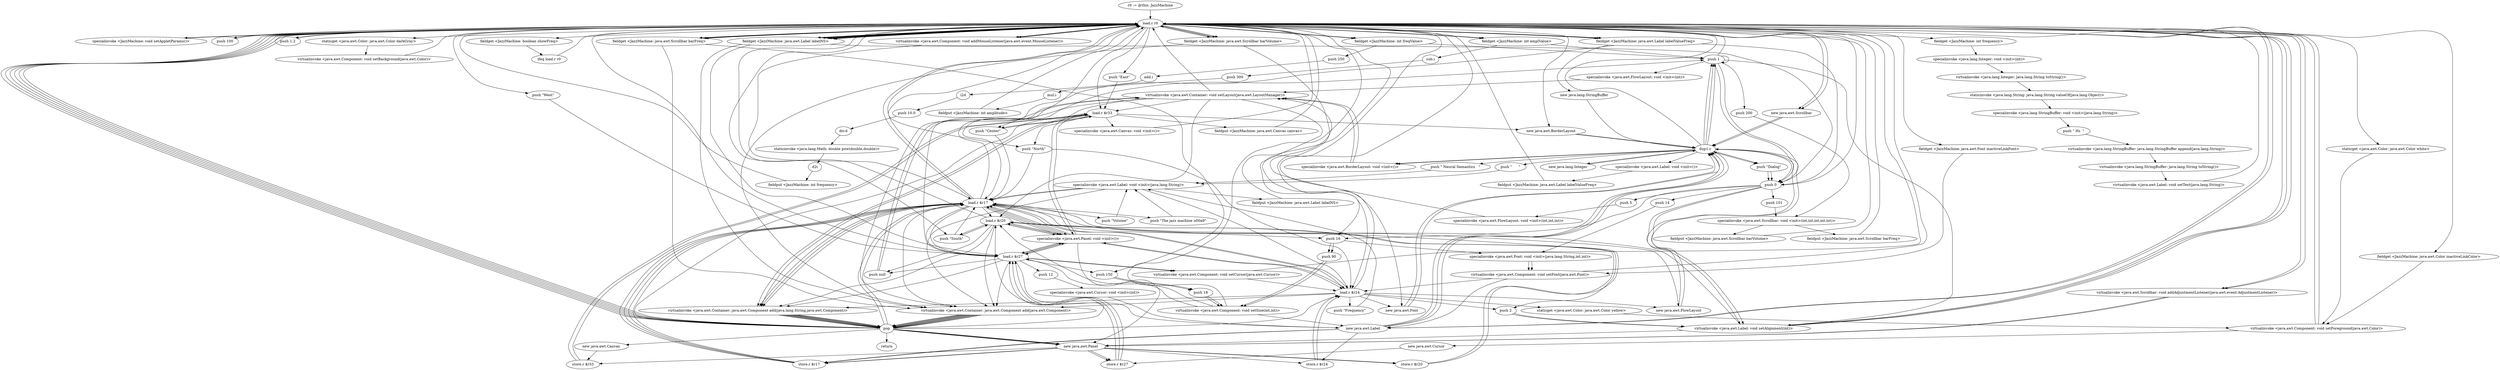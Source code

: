 digraph "" {
    "r0 := @this: JazzMachine"
    "load.r r0"
    "r0 := @this: JazzMachine"->"load.r r0";
    "specialinvoke <JazzMachine: void setAppletParams()>"
    "load.r r0"->"specialinvoke <JazzMachine: void setAppletParams()>";
    "specialinvoke <JazzMachine: void setAppletParams()>"->"load.r r0";
    "push 100"
    "load.r r0"->"push 100";
    "push 100"->"load.r r0";
    "fieldget <JazzMachine: int amplValue>"
    "load.r r0"->"fieldget <JazzMachine: int amplValue>";
    "sub.i"
    "fieldget <JazzMachine: int amplValue>"->"sub.i";
    "push 300"
    "sub.i"->"push 300";
    "mul.i"
    "push 300"->"mul.i";
    "fieldput <JazzMachine: int amplitude>"
    "mul.i"->"fieldput <JazzMachine: int amplitude>";
    "fieldput <JazzMachine: int amplitude>"->"load.r r0";
    "push 1.2"
    "load.r r0"->"push 1.2";
    "push 1.2"->"load.r r0";
    "fieldget <JazzMachine: int freqValue>"
    "load.r r0"->"fieldget <JazzMachine: int freqValue>";
    "push 250"
    "fieldget <JazzMachine: int freqValue>"->"push 250";
    "add.i"
    "push 250"->"add.i";
    "i2d"
    "add.i"->"i2d";
    "push 10.0"
    "i2d"->"push 10.0";
    "div.d"
    "push 10.0"->"div.d";
    "staticinvoke <java.lang.Math: double pow(double,double)>"
    "div.d"->"staticinvoke <java.lang.Math: double pow(double,double)>";
    "d2i"
    "staticinvoke <java.lang.Math: double pow(double,double)>"->"d2i";
    "fieldput <JazzMachine: int frequency>"
    "d2i"->"fieldput <JazzMachine: int frequency>";
    "fieldput <JazzMachine: int frequency>"->"load.r r0";
    "new java.awt.BorderLayout"
    "load.r r0"->"new java.awt.BorderLayout";
    "dup1.r"
    "new java.awt.BorderLayout"->"dup1.r";
    "specialinvoke <java.awt.BorderLayout: void <init>()>"
    "dup1.r"->"specialinvoke <java.awt.BorderLayout: void <init>()>";
    "virtualinvoke <java.awt.Container: void setLayout(java.awt.LayoutManager)>"
    "specialinvoke <java.awt.BorderLayout: void <init>()>"->"virtualinvoke <java.awt.Container: void setLayout(java.awt.LayoutManager)>";
    "virtualinvoke <java.awt.Container: void setLayout(java.awt.LayoutManager)>"->"load.r r0";
    "staticget <java.awt.Color: java.awt.Color darkGray>"
    "load.r r0"->"staticget <java.awt.Color: java.awt.Color darkGray>";
    "virtualinvoke <java.awt.Component: void setBackground(java.awt.Color)>"
    "staticget <java.awt.Color: java.awt.Color darkGray>"->"virtualinvoke <java.awt.Component: void setBackground(java.awt.Color)>";
    "virtualinvoke <java.awt.Component: void setBackground(java.awt.Color)>"->"load.r r0";
    "staticget <java.awt.Color: java.awt.Color white>"
    "load.r r0"->"staticget <java.awt.Color: java.awt.Color white>";
    "virtualinvoke <java.awt.Component: void setForeground(java.awt.Color)>"
    "staticget <java.awt.Color: java.awt.Color white>"->"virtualinvoke <java.awt.Component: void setForeground(java.awt.Color)>";
    "virtualinvoke <java.awt.Component: void setForeground(java.awt.Color)>"->"load.r r0";
    "new java.awt.Font"
    "load.r r0"->"new java.awt.Font";
    "new java.awt.Font"->"dup1.r";
    "push \"Dialog\""
    "dup1.r"->"push \"Dialog\"";
    "push 0"
    "push \"Dialog\""->"push 0";
    "push 14"
    "push 0"->"push 14";
    "specialinvoke <java.awt.Font: void <init>(java.lang.String,int,int)>"
    "push 14"->"specialinvoke <java.awt.Font: void <init>(java.lang.String,int,int)>";
    "virtualinvoke <java.awt.Component: void setFont(java.awt.Font)>"
    "specialinvoke <java.awt.Font: void <init>(java.lang.String,int,int)>"->"virtualinvoke <java.awt.Component: void setFont(java.awt.Font)>";
    "new java.awt.Label"
    "virtualinvoke <java.awt.Component: void setFont(java.awt.Font)>"->"new java.awt.Label";
    "store.r $r17"
    "new java.awt.Label"->"store.r $r17";
    "load.r $r17"
    "store.r $r17"->"load.r $r17";
    "push \"Volume\""
    "load.r $r17"->"push \"Volume\"";
    "specialinvoke <java.awt.Label: void <init>(java.lang.String)>"
    "push \"Volume\""->"specialinvoke <java.awt.Label: void <init>(java.lang.String)>";
    "specialinvoke <java.awt.Label: void <init>(java.lang.String)>"->"load.r $r17";
    "push 1"
    "load.r $r17"->"push 1";
    "virtualinvoke <java.awt.Label: void setAlignment(int)>"
    "push 1"->"virtualinvoke <java.awt.Label: void setAlignment(int)>";
    "virtualinvoke <java.awt.Label: void setAlignment(int)>"->"load.r r0";
    "new java.awt.Scrollbar"
    "load.r r0"->"new java.awt.Scrollbar";
    "new java.awt.Scrollbar"->"dup1.r";
    "dup1.r"->"push 1";
    "push 1"->"load.r r0";
    "load.r r0"->"fieldget <JazzMachine: int amplValue>";
    "fieldget <JazzMachine: int amplValue>"->"push 1";
    "push 1"->"push 0";
    "push 101"
    "push 0"->"push 101";
    "specialinvoke <java.awt.Scrollbar: void <init>(int,int,int,int,int)>"
    "push 101"->"specialinvoke <java.awt.Scrollbar: void <init>(int,int,int,int,int)>";
    "fieldput <JazzMachine: java.awt.Scrollbar barVolume>"
    "specialinvoke <java.awt.Scrollbar: void <init>(int,int,int,int,int)>"->"fieldput <JazzMachine: java.awt.Scrollbar barVolume>";
    "fieldput <JazzMachine: java.awt.Scrollbar barVolume>"->"load.r r0";
    "fieldget <JazzMachine: java.awt.Scrollbar barVolume>"
    "load.r r0"->"fieldget <JazzMachine: java.awt.Scrollbar barVolume>";
    "fieldget <JazzMachine: java.awt.Scrollbar barVolume>"->"load.r r0";
    "virtualinvoke <java.awt.Scrollbar: void addAdjustmentListener(java.awt.event.AdjustmentListener)>"
    "load.r r0"->"virtualinvoke <java.awt.Scrollbar: void addAdjustmentListener(java.awt.event.AdjustmentListener)>";
    "new java.awt.Panel"
    "virtualinvoke <java.awt.Scrollbar: void addAdjustmentListener(java.awt.event.AdjustmentListener)>"->"new java.awt.Panel";
    "store.r $r20"
    "new java.awt.Panel"->"store.r $r20";
    "load.r $r20"
    "store.r $r20"->"load.r $r20";
    "specialinvoke <java.awt.Panel: void <init>()>"
    "load.r $r20"->"specialinvoke <java.awt.Panel: void <init>()>";
    "specialinvoke <java.awt.Panel: void <init>()>"->"load.r $r20";
    "push null"
    "load.r $r20"->"push null";
    "push null"->"virtualinvoke <java.awt.Container: void setLayout(java.awt.LayoutManager)>";
    "virtualinvoke <java.awt.Container: void setLayout(java.awt.LayoutManager)>"->"load.r $r20";
    "load.r $r20"->"load.r r0";
    "load.r r0"->"fieldget <JazzMachine: java.awt.Scrollbar barVolume>";
    "virtualinvoke <java.awt.Container: java.awt.Component add(java.awt.Component)>"
    "fieldget <JazzMachine: java.awt.Scrollbar barVolume>"->"virtualinvoke <java.awt.Container: java.awt.Component add(java.awt.Component)>";
    "pop"
    "virtualinvoke <java.awt.Container: java.awt.Component add(java.awt.Component)>"->"pop";
    "pop"->"load.r r0";
    "load.r r0"->"fieldget <JazzMachine: java.awt.Scrollbar barVolume>";
    "push 16"
    "fieldget <JazzMachine: java.awt.Scrollbar barVolume>"->"push 16";
    "push 90"
    "push 16"->"push 90";
    "virtualinvoke <java.awt.Component: void setSize(int,int)>"
    "push 90"->"virtualinvoke <java.awt.Component: void setSize(int,int)>";
    "virtualinvoke <java.awt.Component: void setSize(int,int)>"->"load.r $r20";
    "load.r $r20"->"push 16";
    "push 16"->"push 90";
    "push 90"->"virtualinvoke <java.awt.Component: void setSize(int,int)>";
    "virtualinvoke <java.awt.Component: void setSize(int,int)>"->"new java.awt.Label";
    "store.r $r24"
    "new java.awt.Label"->"store.r $r24";
    "load.r $r24"
    "store.r $r24"->"load.r $r24";
    "push \"Frequency\""
    "load.r $r24"->"push \"Frequency\"";
    "push \"Frequency\""->"specialinvoke <java.awt.Label: void <init>(java.lang.String)>";
    "specialinvoke <java.awt.Label: void <init>(java.lang.String)>"->"load.r $r24";
    "push 2"
    "load.r $r24"->"push 2";
    "push 2"->"virtualinvoke <java.awt.Label: void setAlignment(int)>";
    "virtualinvoke <java.awt.Label: void setAlignment(int)>"->"load.r r0";
    "load.r r0"->"new java.awt.Scrollbar";
    "new java.awt.Scrollbar"->"dup1.r";
    "dup1.r"->"push 0";
    "push 0"->"load.r r0";
    "load.r r0"->"fieldget <JazzMachine: int freqValue>";
    "fieldget <JazzMachine: int freqValue>"->"push 1";
    "push 1"->"push 1";
    "push 200"
    "push 1"->"push 200";
    "push 200"->"specialinvoke <java.awt.Scrollbar: void <init>(int,int,int,int,int)>";
    "fieldput <JazzMachine: java.awt.Scrollbar barFreq>"
    "specialinvoke <java.awt.Scrollbar: void <init>(int,int,int,int,int)>"->"fieldput <JazzMachine: java.awt.Scrollbar barFreq>";
    "fieldput <JazzMachine: java.awt.Scrollbar barFreq>"->"load.r r0";
    "fieldget <JazzMachine: java.awt.Scrollbar barFreq>"
    "load.r r0"->"fieldget <JazzMachine: java.awt.Scrollbar barFreq>";
    "fieldget <JazzMachine: java.awt.Scrollbar barFreq>"->"load.r r0";
    "load.r r0"->"virtualinvoke <java.awt.Scrollbar: void addAdjustmentListener(java.awt.event.AdjustmentListener)>";
    "virtualinvoke <java.awt.Scrollbar: void addAdjustmentListener(java.awt.event.AdjustmentListener)>"->"new java.awt.Panel";
    "store.r $r27"
    "new java.awt.Panel"->"store.r $r27";
    "load.r $r27"
    "store.r $r27"->"load.r $r27";
    "load.r $r27"->"specialinvoke <java.awt.Panel: void <init>()>";
    "specialinvoke <java.awt.Panel: void <init>()>"->"load.r $r27";
    "load.r $r27"->"push null";
    "push null"->"virtualinvoke <java.awt.Container: void setLayout(java.awt.LayoutManager)>";
    "virtualinvoke <java.awt.Container: void setLayout(java.awt.LayoutManager)>"->"load.r $r27";
    "load.r $r27"->"load.r r0";
    "load.r r0"->"fieldget <JazzMachine: java.awt.Scrollbar barFreq>";
    "fieldget <JazzMachine: java.awt.Scrollbar barFreq>"->"virtualinvoke <java.awt.Container: java.awt.Component add(java.awt.Component)>";
    "virtualinvoke <java.awt.Container: java.awt.Component add(java.awt.Component)>"->"pop";
    "pop"->"load.r r0";
    "load.r r0"->"fieldget <JazzMachine: java.awt.Scrollbar barFreq>";
    "push 150"
    "fieldget <JazzMachine: java.awt.Scrollbar barFreq>"->"push 150";
    "push 18"
    "push 150"->"push 18";
    "push 18"->"virtualinvoke <java.awt.Component: void setSize(int,int)>";
    "virtualinvoke <java.awt.Component: void setSize(int,int)>"->"load.r $r27";
    "load.r $r27"->"push 150";
    "push 150"->"push 18";
    "push 18"->"virtualinvoke <java.awt.Component: void setSize(int,int)>";
    "virtualinvoke <java.awt.Component: void setSize(int,int)>"->"load.r r0";
    "load.r r0"->"new java.awt.Label";
    "new java.awt.Label"->"dup1.r";
    "specialinvoke <java.awt.Label: void <init>()>"
    "dup1.r"->"specialinvoke <java.awt.Label: void <init>()>";
    "fieldput <JazzMachine: java.awt.Label labelValueFreq>"
    "specialinvoke <java.awt.Label: void <init>()>"->"fieldput <JazzMachine: java.awt.Label labelValueFreq>";
    "fieldput <JazzMachine: java.awt.Label labelValueFreq>"->"load.r r0";
    "fieldget <JazzMachine: boolean showFreq>"
    "load.r r0"->"fieldget <JazzMachine: boolean showFreq>";
    "ifeq load.r r0"
    "fieldget <JazzMachine: boolean showFreq>"->"ifeq load.r r0";
    "ifeq load.r r0"->"load.r r0";
    "fieldget <JazzMachine: java.awt.Label labelValueFreq>"
    "load.r r0"->"fieldget <JazzMachine: java.awt.Label labelValueFreq>";
    "new java.lang.StringBuffer"
    "fieldget <JazzMachine: java.awt.Label labelValueFreq>"->"new java.lang.StringBuffer";
    "new java.lang.StringBuffer"->"dup1.r";
    "new java.lang.Integer"
    "dup1.r"->"new java.lang.Integer";
    "new java.lang.Integer"->"dup1.r";
    "dup1.r"->"load.r r0";
    "fieldget <JazzMachine: int frequency>"
    "load.r r0"->"fieldget <JazzMachine: int frequency>";
    "specialinvoke <java.lang.Integer: void <init>(int)>"
    "fieldget <JazzMachine: int frequency>"->"specialinvoke <java.lang.Integer: void <init>(int)>";
    "virtualinvoke <java.lang.Integer: java.lang.String toString()>"
    "specialinvoke <java.lang.Integer: void <init>(int)>"->"virtualinvoke <java.lang.Integer: java.lang.String toString()>";
    "staticinvoke <java.lang.String: java.lang.String valueOf(java.lang.Object)>"
    "virtualinvoke <java.lang.Integer: java.lang.String toString()>"->"staticinvoke <java.lang.String: java.lang.String valueOf(java.lang.Object)>";
    "specialinvoke <java.lang.StringBuffer: void <init>(java.lang.String)>"
    "staticinvoke <java.lang.String: java.lang.String valueOf(java.lang.Object)>"->"specialinvoke <java.lang.StringBuffer: void <init>(java.lang.String)>";
    "push \" Hz  \""
    "specialinvoke <java.lang.StringBuffer: void <init>(java.lang.String)>"->"push \" Hz  \"";
    "virtualinvoke <java.lang.StringBuffer: java.lang.StringBuffer append(java.lang.String)>"
    "push \" Hz  \""->"virtualinvoke <java.lang.StringBuffer: java.lang.StringBuffer append(java.lang.String)>";
    "virtualinvoke <java.lang.StringBuffer: java.lang.String toString()>"
    "virtualinvoke <java.lang.StringBuffer: java.lang.StringBuffer append(java.lang.String)>"->"virtualinvoke <java.lang.StringBuffer: java.lang.String toString()>";
    "virtualinvoke <java.awt.Label: void setText(java.lang.String)>"
    "virtualinvoke <java.lang.StringBuffer: java.lang.String toString()>"->"virtualinvoke <java.awt.Label: void setText(java.lang.String)>";
    "virtualinvoke <java.awt.Label: void setText(java.lang.String)>"->"load.r r0";
    "load.r r0"->"fieldget <JazzMachine: java.awt.Label labelValueFreq>";
    "fieldget <JazzMachine: java.awt.Label labelValueFreq>"->"push 0";
    "push 0"->"virtualinvoke <java.awt.Label: void setAlignment(int)>";
    "virtualinvoke <java.awt.Label: void setAlignment(int)>"->"new java.awt.Panel";
    "store.r $r33"
    "new java.awt.Panel"->"store.r $r33";
    "load.r $r33"
    "store.r $r33"->"load.r $r33";
    "load.r $r33"->"specialinvoke <java.awt.Panel: void <init>()>";
    "specialinvoke <java.awt.Panel: void <init>()>"->"load.r $r33";
    "load.r $r33"->"new java.awt.BorderLayout";
    "new java.awt.BorderLayout"->"dup1.r";
    "dup1.r"->"specialinvoke <java.awt.BorderLayout: void <init>()>";
    "specialinvoke <java.awt.BorderLayout: void <init>()>"->"virtualinvoke <java.awt.Container: void setLayout(java.awt.LayoutManager)>";
    "virtualinvoke <java.awt.Container: void setLayout(java.awt.LayoutManager)>"->"load.r $r33";
    "push \"North\""
    "load.r $r33"->"push \"North\"";
    "push \"North\""->"load.r $r17";
    "virtualinvoke <java.awt.Container: java.awt.Component add(java.lang.String,java.awt.Component)>"
    "load.r $r17"->"virtualinvoke <java.awt.Container: java.awt.Component add(java.lang.String,java.awt.Component)>";
    "virtualinvoke <java.awt.Container: java.awt.Component add(java.lang.String,java.awt.Component)>"->"pop";
    "pop"->"new java.awt.Panel";
    "new java.awt.Panel"->"store.r $r17";
    "store.r $r17"->"load.r $r17";
    "load.r $r17"->"specialinvoke <java.awt.Panel: void <init>()>";
    "specialinvoke <java.awt.Panel: void <init>()>"->"load.r $r17";
    "load.r $r17"->"load.r $r20";
    "load.r $r20"->"virtualinvoke <java.awt.Container: java.awt.Component add(java.awt.Component)>";
    "virtualinvoke <java.awt.Container: java.awt.Component add(java.awt.Component)>"->"pop";
    "pop"->"load.r $r33";
    "push \"Center\""
    "load.r $r33"->"push \"Center\"";
    "push \"Center\""->"load.r $r17";
    "load.r $r17"->"virtualinvoke <java.awt.Container: java.awt.Component add(java.lang.String,java.awt.Component)>";
    "virtualinvoke <java.awt.Container: java.awt.Component add(java.lang.String,java.awt.Component)>"->"pop";
    "pop"->"new java.awt.Panel";
    "new java.awt.Panel"->"store.r $r20";
    "store.r $r20"->"load.r $r20";
    "load.r $r20"->"specialinvoke <java.awt.Panel: void <init>()>";
    "specialinvoke <java.awt.Panel: void <init>()>"->"new java.awt.Panel";
    "new java.awt.Panel"->"store.r $r17";
    "store.r $r17"->"load.r $r17";
    "load.r $r17"->"specialinvoke <java.awt.Panel: void <init>()>";
    "specialinvoke <java.awt.Panel: void <init>()>"->"load.r $r17";
    "new java.awt.FlowLayout"
    "load.r $r17"->"new java.awt.FlowLayout";
    "new java.awt.FlowLayout"->"dup1.r";
    "dup1.r"->"push 1";
    "specialinvoke <java.awt.FlowLayout: void <init>(int)>"
    "push 1"->"specialinvoke <java.awt.FlowLayout: void <init>(int)>";
    "specialinvoke <java.awt.FlowLayout: void <init>(int)>"->"virtualinvoke <java.awt.Container: void setLayout(java.awt.LayoutManager)>";
    "virtualinvoke <java.awt.Container: void setLayout(java.awt.LayoutManager)>"->"load.r $r17";
    "load.r $r17"->"load.r $r24";
    "load.r $r24"->"virtualinvoke <java.awt.Container: java.awt.Component add(java.awt.Component)>";
    "virtualinvoke <java.awt.Container: java.awt.Component add(java.awt.Component)>"->"pop";
    "pop"->"load.r $r17";
    "load.r $r17"->"load.r $r27";
    "load.r $r27"->"virtualinvoke <java.awt.Container: java.awt.Component add(java.awt.Component)>";
    "virtualinvoke <java.awt.Container: java.awt.Component add(java.awt.Component)>"->"pop";
    "pop"->"load.r $r17";
    "load.r $r17"->"load.r r0";
    "load.r r0"->"fieldget <JazzMachine: java.awt.Label labelValueFreq>";
    "fieldget <JazzMachine: java.awt.Label labelValueFreq>"->"virtualinvoke <java.awt.Container: java.awt.Component add(java.awt.Component)>";
    "virtualinvoke <java.awt.Container: java.awt.Component add(java.awt.Component)>"->"pop";
    "pop"->"load.r $r20";
    "push \"South\""
    "load.r $r20"->"push \"South\"";
    "push \"South\""->"load.r $r17";
    "load.r $r17"->"virtualinvoke <java.awt.Container: java.awt.Component add(java.lang.String,java.awt.Component)>";
    "virtualinvoke <java.awt.Container: java.awt.Component add(java.lang.String,java.awt.Component)>"->"pop";
    "pop"->"new java.awt.Panel";
    "new java.awt.Panel"->"store.r $r24";
    "store.r $r24"->"load.r $r24";
    "load.r $r24"->"specialinvoke <java.awt.Panel: void <init>()>";
    "specialinvoke <java.awt.Panel: void <init>()>"->"load.r $r24";
    "load.r $r24"->"new java.awt.FlowLayout";
    "new java.awt.FlowLayout"->"dup1.r";
    "dup1.r"->"push 1";
    "push 1"->"push 0";
    "push 5"
    "push 0"->"push 5";
    "specialinvoke <java.awt.FlowLayout: void <init>(int,int,int)>"
    "push 5"->"specialinvoke <java.awt.FlowLayout: void <init>(int,int,int)>";
    "specialinvoke <java.awt.FlowLayout: void <init>(int,int,int)>"->"virtualinvoke <java.awt.Container: void setLayout(java.awt.LayoutManager)>";
    "virtualinvoke <java.awt.Container: void setLayout(java.awt.LayoutManager)>"->"load.r $r24";
    "load.r $r24"->"new java.awt.Font";
    "new java.awt.Font"->"dup1.r";
    "dup1.r"->"push \"Dialog\"";
    "push \"Dialog\""->"push 0";
    "push 0"->"push 16";
    "push 16"->"specialinvoke <java.awt.Font: void <init>(java.lang.String,int,int)>";
    "specialinvoke <java.awt.Font: void <init>(java.lang.String,int,int)>"->"virtualinvoke <java.awt.Component: void setFont(java.awt.Font)>";
    "virtualinvoke <java.awt.Component: void setFont(java.awt.Font)>"->"load.r $r24";
    "staticget <java.awt.Color: java.awt.Color yellow>"
    "load.r $r24"->"staticget <java.awt.Color: java.awt.Color yellow>";
    "staticget <java.awt.Color: java.awt.Color yellow>"->"virtualinvoke <java.awt.Component: void setForeground(java.awt.Color)>";
    "new java.awt.Cursor"
    "virtualinvoke <java.awt.Component: void setForeground(java.awt.Color)>"->"new java.awt.Cursor";
    "new java.awt.Cursor"->"store.r $r27";
    "store.r $r27"->"load.r $r27";
    "push 12"
    "load.r $r27"->"push 12";
    "specialinvoke <java.awt.Cursor: void <init>(int)>"
    "push 12"->"specialinvoke <java.awt.Cursor: void <init>(int)>";
    "specialinvoke <java.awt.Cursor: void <init>(int)>"->"new java.awt.Label";
    "new java.awt.Label"->"store.r $r17";
    "store.r $r17"->"load.r $r17";
    "push \"The jazz machine \u00a9\""
    "load.r $r17"->"push \"The jazz machine \u00a9\"";
    "push \"The jazz machine \u00a9\""->"specialinvoke <java.awt.Label: void <init>(java.lang.String)>";
    "specialinvoke <java.awt.Label: void <init>(java.lang.String)>"->"load.r $r17";
    "load.r $r17"->"push 2";
    "push 2"->"virtualinvoke <java.awt.Label: void setAlignment(int)>";
    "virtualinvoke <java.awt.Label: void setAlignment(int)>"->"load.r $r17";
    "load.r $r17"->"load.r r0";
    "virtualinvoke <java.awt.Component: void addMouseListener(java.awt.event.MouseListener)>"
    "load.r r0"->"virtualinvoke <java.awt.Component: void addMouseListener(java.awt.event.MouseListener)>";
    "virtualinvoke <java.awt.Component: void addMouseListener(java.awt.event.MouseListener)>"->"load.r $r17";
    "load.r $r17"->"load.r $r27";
    "virtualinvoke <java.awt.Component: void setCursor(java.awt.Cursor)>"
    "load.r $r27"->"virtualinvoke <java.awt.Component: void setCursor(java.awt.Cursor)>";
    "virtualinvoke <java.awt.Component: void setCursor(java.awt.Cursor)>"->"load.r r0";
    "load.r r0"->"new java.awt.Label";
    "new java.awt.Label"->"dup1.r";
    "push \" Neural Semantics   \""
    "dup1.r"->"push \" Neural Semantics   \"";
    "push \" Neural Semantics   \""->"specialinvoke <java.awt.Label: void <init>(java.lang.String)>";
    "fieldput <JazzMachine: java.awt.Label labelNS>"
    "specialinvoke <java.awt.Label: void <init>(java.lang.String)>"->"fieldput <JazzMachine: java.awt.Label labelNS>";
    "fieldput <JazzMachine: java.awt.Label labelNS>"->"load.r r0";
    "fieldget <JazzMachine: java.awt.Label labelNS>"
    "load.r r0"->"fieldget <JazzMachine: java.awt.Label labelNS>";
    "fieldget <JazzMachine: java.awt.Label labelNS>"->"load.r r0";
    "fieldget <JazzMachine: java.awt.Color inactiveLinkColor>"
    "load.r r0"->"fieldget <JazzMachine: java.awt.Color inactiveLinkColor>";
    "fieldget <JazzMachine: java.awt.Color inactiveLinkColor>"->"virtualinvoke <java.awt.Component: void setForeground(java.awt.Color)>";
    "virtualinvoke <java.awt.Component: void setForeground(java.awt.Color)>"->"load.r r0";
    "load.r r0"->"fieldget <JazzMachine: java.awt.Label labelNS>";
    "fieldget <JazzMachine: java.awt.Label labelNS>"->"load.r r0";
    "fieldget <JazzMachine: java.awt.Font inactiveLinkFont>"
    "load.r r0"->"fieldget <JazzMachine: java.awt.Font inactiveLinkFont>";
    "fieldget <JazzMachine: java.awt.Font inactiveLinkFont>"->"virtualinvoke <java.awt.Component: void setFont(java.awt.Font)>";
    "virtualinvoke <java.awt.Component: void setFont(java.awt.Font)>"->"load.r r0";
    "load.r r0"->"fieldget <JazzMachine: java.awt.Label labelNS>";
    "fieldget <JazzMachine: java.awt.Label labelNS>"->"push 0";
    "push 0"->"virtualinvoke <java.awt.Label: void setAlignment(int)>";
    "virtualinvoke <java.awt.Label: void setAlignment(int)>"->"load.r r0";
    "load.r r0"->"fieldget <JazzMachine: java.awt.Label labelNS>";
    "fieldget <JazzMachine: java.awt.Label labelNS>"->"load.r r0";
    "load.r r0"->"virtualinvoke <java.awt.Component: void addMouseListener(java.awt.event.MouseListener)>";
    "virtualinvoke <java.awt.Component: void addMouseListener(java.awt.event.MouseListener)>"->"load.r r0";
    "load.r r0"->"fieldget <JazzMachine: java.awt.Label labelNS>";
    "fieldget <JazzMachine: java.awt.Label labelNS>"->"load.r $r27";
    "load.r $r27"->"virtualinvoke <java.awt.Component: void setCursor(java.awt.Cursor)>";
    "virtualinvoke <java.awt.Component: void setCursor(java.awt.Cursor)>"->"load.r $r24";
    "load.r $r24"->"load.r $r17";
    "load.r $r17"->"virtualinvoke <java.awt.Container: java.awt.Component add(java.awt.Component)>";
    "virtualinvoke <java.awt.Container: java.awt.Component add(java.awt.Component)>"->"pop";
    "pop"->"load.r $r24";
    "load.r $r24"->"load.r r0";
    "load.r r0"->"fieldget <JazzMachine: java.awt.Label labelNS>";
    "fieldget <JazzMachine: java.awt.Label labelNS>"->"virtualinvoke <java.awt.Container: java.awt.Component add(java.awt.Component)>";
    "virtualinvoke <java.awt.Container: java.awt.Component add(java.awt.Component)>"->"pop";
    "pop"->"new java.awt.Panel";
    "new java.awt.Panel"->"store.r $r27";
    "store.r $r27"->"load.r $r27";
    "load.r $r27"->"specialinvoke <java.awt.Panel: void <init>()>";
    "specialinvoke <java.awt.Panel: void <init>()>"->"load.r $r27";
    "load.r $r27"->"new java.awt.Label";
    "new java.awt.Label"->"dup1.r";
    "push \"      \""
    "dup1.r"->"push \"      \"";
    "push \"      \""->"specialinvoke <java.awt.Label: void <init>(java.lang.String)>";
    "specialinvoke <java.awt.Label: void <init>(java.lang.String)>"->"virtualinvoke <java.awt.Container: java.awt.Component add(java.awt.Component)>";
    "virtualinvoke <java.awt.Container: java.awt.Component add(java.awt.Component)>"->"pop";
    "pop"->"load.r r0";
    "load.r r0"->"push \"South\"";
    "push \"South\""->"load.r $r20";
    "load.r $r20"->"virtualinvoke <java.awt.Container: java.awt.Component add(java.lang.String,java.awt.Component)>";
    "virtualinvoke <java.awt.Container: java.awt.Component add(java.lang.String,java.awt.Component)>"->"pop";
    "pop"->"load.r r0";
    "push \"East\""
    "load.r r0"->"push \"East\"";
    "push \"East\""->"load.r $r33";
    "load.r $r33"->"virtualinvoke <java.awt.Container: java.awt.Component add(java.lang.String,java.awt.Component)>";
    "virtualinvoke <java.awt.Container: java.awt.Component add(java.lang.String,java.awt.Component)>"->"pop";
    "pop"->"load.r r0";
    "load.r r0"->"push \"North\"";
    "push \"North\""->"load.r $r24";
    "load.r $r24"->"virtualinvoke <java.awt.Container: java.awt.Component add(java.lang.String,java.awt.Component)>";
    "virtualinvoke <java.awt.Container: java.awt.Component add(java.lang.String,java.awt.Component)>"->"pop";
    "pop"->"load.r r0";
    "push \"West\""
    "load.r r0"->"push \"West\"";
    "push \"West\""->"load.r $r27";
    "load.r $r27"->"virtualinvoke <java.awt.Container: java.awt.Component add(java.lang.String,java.awt.Component)>";
    "virtualinvoke <java.awt.Container: java.awt.Component add(java.lang.String,java.awt.Component)>"->"pop";
    "new java.awt.Canvas"
    "pop"->"new java.awt.Canvas";
    "new java.awt.Canvas"->"store.r $r33";
    "store.r $r33"->"load.r $r33";
    "specialinvoke <java.awt.Canvas: void <init>()>"
    "load.r $r33"->"specialinvoke <java.awt.Canvas: void <init>()>";
    "specialinvoke <java.awt.Canvas: void <init>()>"->"load.r r0";
    "load.r r0"->"load.r $r33";
    "fieldput <JazzMachine: java.awt.Canvas canvas>"
    "load.r $r33"->"fieldput <JazzMachine: java.awt.Canvas canvas>";
    "fieldput <JazzMachine: java.awt.Canvas canvas>"->"load.r r0";
    "load.r r0"->"push \"Center\"";
    "push \"Center\""->"load.r $r33";
    "load.r $r33"->"virtualinvoke <java.awt.Container: java.awt.Component add(java.lang.String,java.awt.Component)>";
    "virtualinvoke <java.awt.Container: java.awt.Component add(java.lang.String,java.awt.Component)>"->"pop";
    "return"
    "pop"->"return";
}
